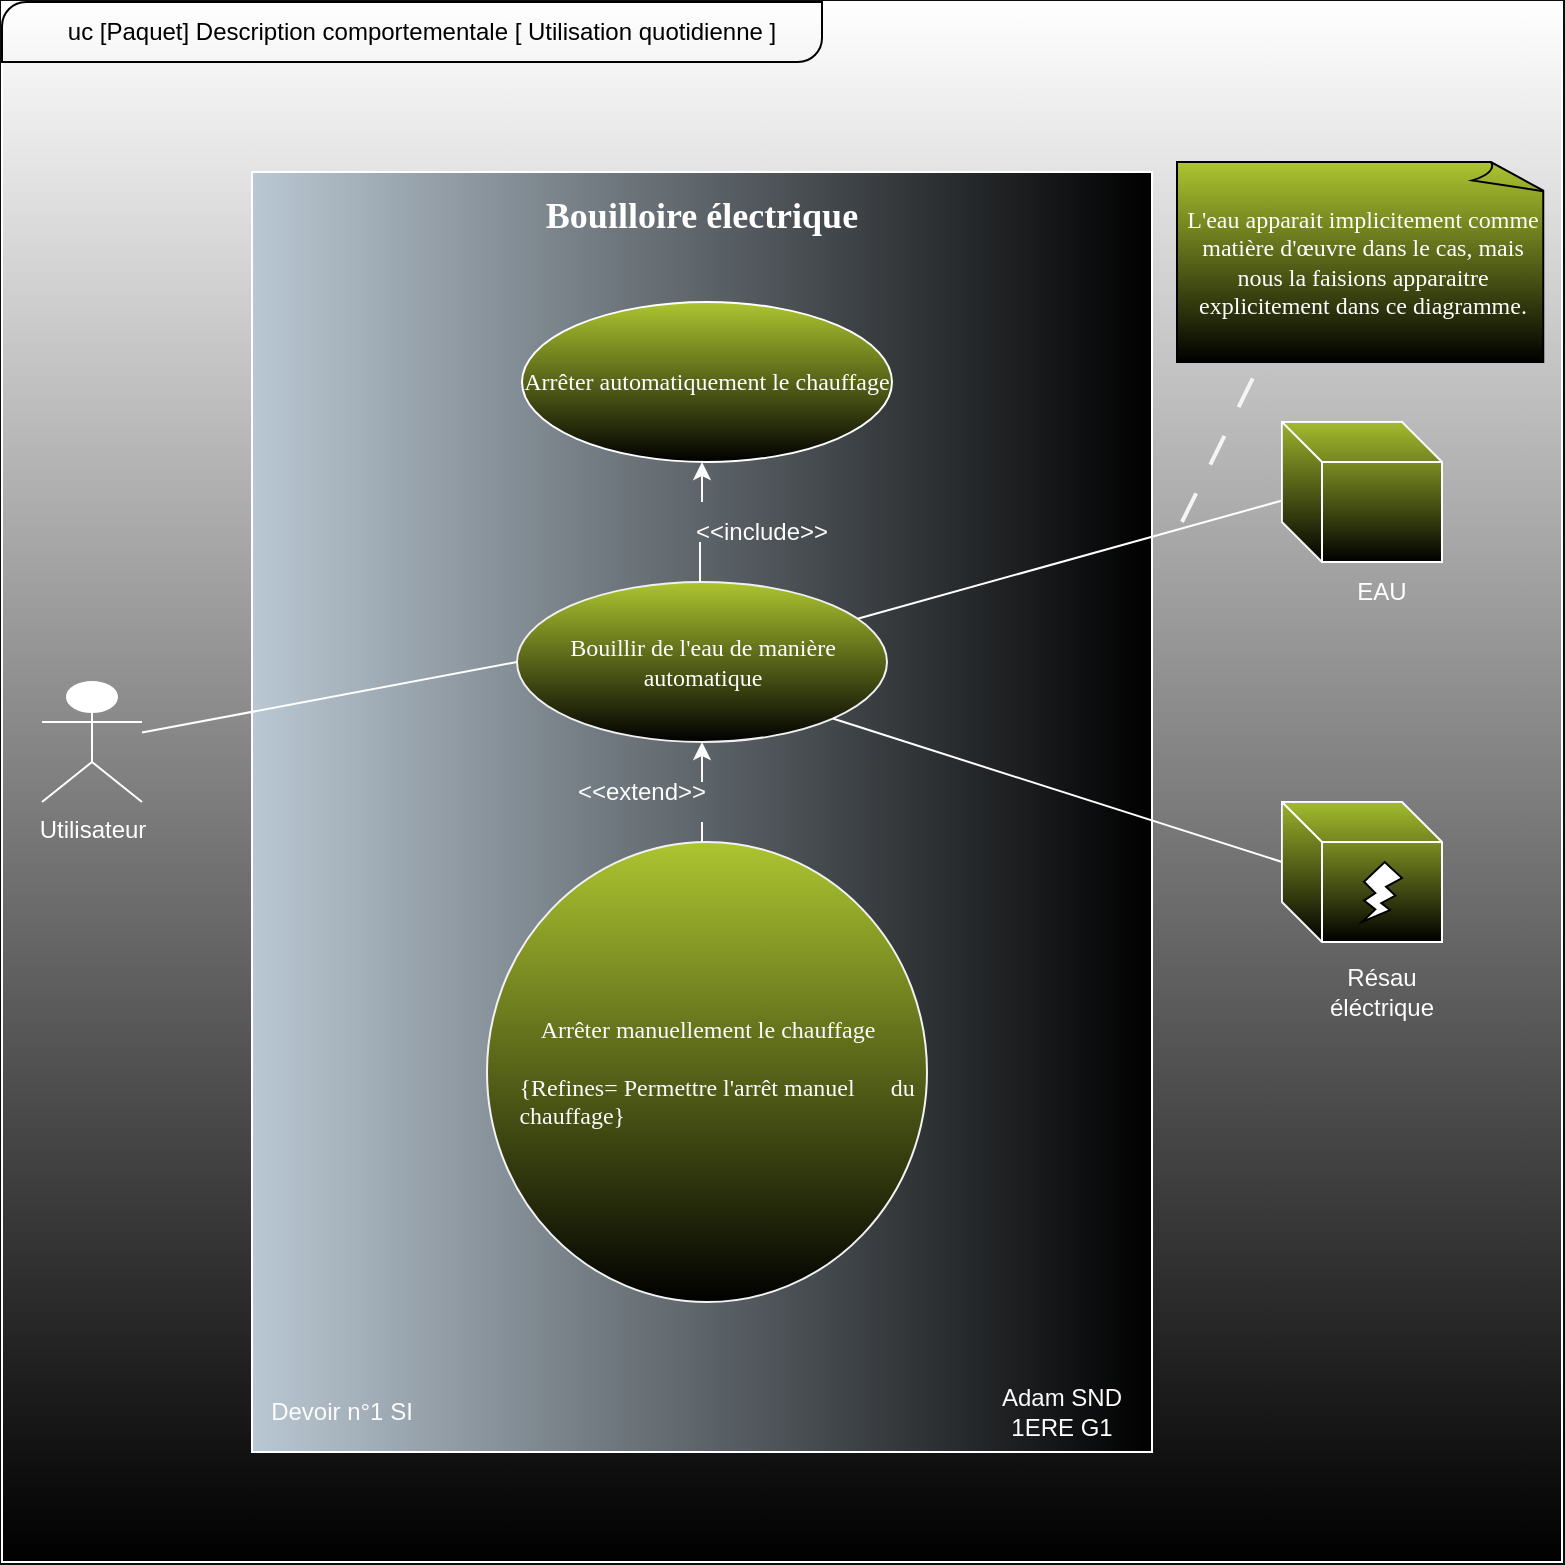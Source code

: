 <mxfile version="24.7.14">
  <diagram name="Page-1" id="a9eDFLZs0uPptSiXM21m">
    <mxGraphModel dx="1434" dy="792" grid="1" gridSize="10" guides="1" tooltips="1" connect="1" arrows="1" fold="1" page="1" pageScale="1" pageWidth="827" pageHeight="1169" background="#0D0D0D" math="0" shadow="0">
      <root>
        <mxCell id="0" />
        <mxCell id="1" parent="0" />
        <mxCell id="-V2-Jn9pFnKT6-IyOrj1-1" value="" style="whiteSpace=wrap;html=1;aspect=fixed;fillColor=#FFFFFF;strokeColor=#FFFFFF;gradientColor=default;" vertex="1" parent="1">
          <mxGeometry x="40" y="90" width="780" height="780" as="geometry" />
        </mxCell>
        <mxCell id="zbCrqSj2yJn5MyzEJaYR-2" value="&lt;font color=&quot;#ffffff&quot;&gt;Utilisateur&lt;/font&gt;" style="shape=umlActor;verticalLabelPosition=bottom;verticalAlign=top;html=1;outlineConnect=0;strokeColor=#FFFFFF;" parent="1" vertex="1">
          <mxGeometry x="60" y="430" width="50" height="60" as="geometry" />
        </mxCell>
        <mxCell id="zbCrqSj2yJn5MyzEJaYR-3" value="" style="rounded=0;whiteSpace=wrap;html=1;rotation=-90;fillColor=#bac8d3;strokeColor=#FFFFFF;gradientColor=default;" parent="1" vertex="1">
          <mxGeometry x="70" y="270" width="640" height="450" as="geometry" />
        </mxCell>
        <mxCell id="zbCrqSj2yJn5MyzEJaYR-4" value="&lt;h1&gt;&lt;font color=&quot;#ffffff&quot; face=&quot;Comic Sans MS&quot; style=&quot;font-size: 18px;&quot;&gt;Bouilloire électrique&lt;/font&gt;&lt;/h1&gt;" style="text;html=1;align=center;verticalAlign=middle;whiteSpace=wrap;rounded=0;" parent="1" vertex="1">
          <mxGeometry x="190" y="180" width="400" height="30" as="geometry" />
        </mxCell>
        <mxCell id="zbCrqSj2yJn5MyzEJaYR-6" value="&lt;div style=&quot;&quot;&gt;&lt;font face=&quot;Comic Sans MS&quot;&gt;&lt;br&gt;&lt;/font&gt;&lt;/div&gt;&lt;font color=&quot;#fcfcfc&quot; face=&quot;Comic Sans MS&quot;&gt;&lt;div style=&quot;&quot;&gt;&lt;span style=&quot;&quot;&gt;Arrêter manuellement le chauffage&lt;/span&gt;&lt;/div&gt;&lt;/font&gt;&lt;div&gt;&lt;div style=&quot;&quot;&gt;&lt;font color=&quot;#fcfcfc&quot; face=&quot;Comic Sans MS&quot;&gt;&lt;br&gt;&lt;/font&gt;&lt;/div&gt;&lt;div style=&quot;text-align: left;&quot;&gt;&lt;font color=&quot;#fcfcfc&quot; face=&quot;Comic Sans MS&quot;&gt;&amp;nbsp; &amp;nbsp; {Refines= Permettre l&#39;arrêt manuel&amp;nbsp; &amp;nbsp; &amp;nbsp; du&amp;nbsp;&lt;/font&gt;&lt;/div&gt;&lt;div style=&quot;text-align: left;&quot;&gt;&lt;font color=&quot;#fcfcfc&quot; face=&quot;Comic Sans MS&quot;&gt;&amp;nbsp; &amp;nbsp; chauffage}&lt;/font&gt;&lt;/div&gt;&lt;div style=&quot;text-align: left;&quot;&gt;&lt;br&gt;&lt;/div&gt;&lt;/div&gt;" style="ellipse;whiteSpace=wrap;html=1;align=center;gradientColor=default;fillColor=#ACC530;strokeColor=#F2F2F2;" parent="1" vertex="1">
          <mxGeometry x="282.5" y="510" width="220" height="230" as="geometry" />
        </mxCell>
        <mxCell id="zbCrqSj2yJn5MyzEJaYR-7" value="&lt;font color=&quot;#ffffff&quot; face=&quot;Comic Sans MS&quot;&gt;&lt;br&gt;&lt;span style=&quot;font-size: 12px; font-style: normal; font-variant-ligatures: normal; font-variant-caps: normal; font-weight: 400; letter-spacing: normal; orphans: 2; text-align: left; text-indent: 0px; text-transform: none; widows: 2; word-spacing: 0px; -webkit-text-stroke-width: 0px; white-space: normal; text-decoration-thickness: initial; text-decoration-style: initial; text-decoration-color: initial; float: none; display: inline !important;&quot;&gt;Bouillir de l&#39;eau de manière automatique&lt;/span&gt;&lt;/font&gt;&lt;div&gt;&lt;br&gt;&lt;/div&gt;" style="ellipse;whiteSpace=wrap;html=1;gradientColor=default;fillColor=#ACC530;strokeColor=#F0F0F0;" parent="1" vertex="1">
          <mxGeometry x="297.5" y="380" width="185" height="80" as="geometry" />
        </mxCell>
        <mxCell id="zbCrqSj2yJn5MyzEJaYR-8" value="" style="endArrow=classic;html=1;rounded=0;entryX=0.5;entryY=1;entryDx=0;entryDy=0;exitX=0;exitY=0;exitDx=0;exitDy=0;strokeColor=#FCFCFC;" parent="1" source="dEUHTyTfoQWTMVp9TkEj-16" edge="1">
          <mxGeometry width="50" height="50" relative="1" as="geometry">
            <mxPoint x="390" y="350" as="sourcePoint" />
            <mxPoint x="390" y="320" as="targetPoint" />
          </mxGeometry>
        </mxCell>
        <mxCell id="zbCrqSj2yJn5MyzEJaYR-9" value="" style="endArrow=classic;html=1;rounded=0;entryX=0.5;entryY=1;entryDx=0;entryDy=0;strokeColor=#FCFCFC;" parent="1" target="zbCrqSj2yJn5MyzEJaYR-7" edge="1">
          <mxGeometry width="50" height="50" relative="1" as="geometry">
            <mxPoint x="390" y="480" as="sourcePoint" />
            <mxPoint x="389.5" y="470" as="targetPoint" />
            <Array as="points" />
          </mxGeometry>
        </mxCell>
        <mxCell id="zbCrqSj2yJn5MyzEJaYR-11" value="" style="endArrow=none;html=1;rounded=0;entryX=0;entryY=0.5;entryDx=0;entryDy=0;strokeColor=#FFFFFF;" parent="1" source="zbCrqSj2yJn5MyzEJaYR-2" target="zbCrqSj2yJn5MyzEJaYR-7" edge="1">
          <mxGeometry width="50" height="50" relative="1" as="geometry">
            <mxPoint x="190" y="340" as="sourcePoint" />
            <mxPoint x="240" y="290" as="targetPoint" />
          </mxGeometry>
        </mxCell>
        <mxCell id="zbCrqSj2yJn5MyzEJaYR-14" value="&lt;font color=&quot;#fcfcfc&quot;&gt;Adam SND&lt;/font&gt;&lt;div&gt;&lt;font color=&quot;#fcfcfc&quot;&gt;1ERE G1&lt;/font&gt;&lt;/div&gt;" style="text;html=1;align=center;verticalAlign=middle;whiteSpace=wrap;rounded=0;" parent="1" vertex="1">
          <mxGeometry x="530" y="780" width="80" height="30" as="geometry" />
        </mxCell>
        <mxCell id="zbCrqSj2yJn5MyzEJaYR-18" value="" style="endArrow=none;html=1;rounded=0;exitX=1;exitY=1;exitDx=0;exitDy=0;entryX=0;entryY=0.5;entryDx=0;entryDy=0;strokeColor=#FFFFFF;" parent="1" source="zbCrqSj2yJn5MyzEJaYR-7" edge="1">
          <mxGeometry width="50" height="50" relative="1" as="geometry">
            <mxPoint x="455" y="448" as="sourcePoint" />
            <mxPoint x="680" y="520" as="targetPoint" />
          </mxGeometry>
        </mxCell>
        <mxCell id="zbCrqSj2yJn5MyzEJaYR-20" value="" style="endArrow=none;html=1;rounded=0;strokeColor=#FFFFFF;entryX=0.013;entryY=0.557;entryDx=0;entryDy=0;entryPerimeter=0;" parent="1" source="zbCrqSj2yJn5MyzEJaYR-7" target="dEUHTyTfoQWTMVp9TkEj-2" edge="1">
          <mxGeometry width="50" height="50" relative="1" as="geometry">
            <mxPoint x="448" y="389" as="sourcePoint" />
            <mxPoint x="680" y="296.97" as="targetPoint" />
          </mxGeometry>
        </mxCell>
        <mxCell id="dEUHTyTfoQWTMVp9TkEj-2" value="" style="shape=cube;whiteSpace=wrap;html=1;boundedLbl=1;backgroundOutline=1;darkOpacity=0.05;darkOpacity2=0.1;fillColor=#ACC530;strokeColor=#FFFFFF;gradientColor=default;" parent="1" vertex="1">
          <mxGeometry x="680" y="300" width="80" height="70" as="geometry" />
        </mxCell>
        <mxCell id="dEUHTyTfoQWTMVp9TkEj-3" value="" style="shape=cube;whiteSpace=wrap;html=1;boundedLbl=1;backgroundOutline=1;darkOpacity=0.05;darkOpacity2=0.1;fillColor=#ACC530;strokeColor=#FFFFFF;gradientColor=default;" parent="1" vertex="1">
          <mxGeometry x="680" y="490" width="80" height="70" as="geometry" />
        </mxCell>
        <mxCell id="dEUHTyTfoQWTMVp9TkEj-4" value="&lt;div&gt;&lt;font color=&quot;#ffffff&quot; face=&quot;Comic Sans MS&quot;&gt;Arrêter automatiquement le chauffage&lt;/font&gt;&lt;/div&gt;" style="ellipse;whiteSpace=wrap;html=1;gradientColor=default;fillColor=#ACC530;strokeColor=#FFFFFF;" parent="1" vertex="1">
          <mxGeometry x="300" y="240" width="185" height="80" as="geometry" />
        </mxCell>
        <mxCell id="dEUHTyTfoQWTMVp9TkEj-11" value="&lt;font color=&quot;#fcfcfc&quot;&gt;Devoir n°1 SI&lt;/font&gt;" style="text;html=1;align=center;verticalAlign=middle;whiteSpace=wrap;rounded=0;" parent="1" vertex="1">
          <mxGeometry x="170" y="780" width="80" height="30" as="geometry" />
        </mxCell>
        <mxCell id="dEUHTyTfoQWTMVp9TkEj-12" value="" style="verticalLabelPosition=bottom;verticalAlign=top;html=1;shape=mxgraph.basic.flash" parent="1" vertex="1">
          <mxGeometry x="720" y="520" width="20" height="30" as="geometry" />
        </mxCell>
        <mxCell id="dEUHTyTfoQWTMVp9TkEj-13" value="" style="shape=image;html=1;verticalAlign=top;verticalLabelPosition=bottom;labelBackgroundColor=#ffffff;imageAspect=0;aspect=fixed;image=https://cdn1.iconfinder.com/data/icons/ionicons-outline-vol-2/512/water-outline-128.png" parent="1" vertex="1">
          <mxGeometry x="705" y="320" width="50" height="50" as="geometry" />
        </mxCell>
        <mxCell id="dEUHTyTfoQWTMVp9TkEj-14" value="&lt;font color=&quot;#ffffff&quot;&gt;EAU&lt;/font&gt;" style="text;html=1;align=center;verticalAlign=middle;whiteSpace=wrap;rounded=0;" parent="1" vertex="1">
          <mxGeometry x="700" y="370" width="60" height="30" as="geometry" />
        </mxCell>
        <mxCell id="dEUHTyTfoQWTMVp9TkEj-15" value="&lt;font color=&quot;#fcfcfc&quot;&gt;Résau&lt;/font&gt;&lt;div&gt;&lt;font color=&quot;#fcfcfc&quot;&gt;éléctrique&lt;/font&gt;&lt;/div&gt;" style="text;html=1;align=center;verticalAlign=middle;whiteSpace=wrap;rounded=0;" parent="1" vertex="1">
          <mxGeometry x="700" y="570" width="60" height="30" as="geometry" />
        </mxCell>
        <mxCell id="dEUHTyTfoQWTMVp9TkEj-16" value="&lt;font color=&quot;#fcfcfc&quot;&gt;&amp;lt;&amp;lt;include&amp;gt;&amp;gt;&lt;/font&gt;" style="text;html=1;align=center;verticalAlign=middle;whiteSpace=wrap;rounded=0;" parent="1" vertex="1">
          <mxGeometry x="390" y="340" width="60" height="30" as="geometry" />
        </mxCell>
        <mxCell id="dEUHTyTfoQWTMVp9TkEj-17" value="&lt;font color=&quot;#fcfcfc&quot;&gt;&amp;lt;&amp;lt;extend&amp;gt;&amp;gt;&lt;/font&gt;" style="text;html=1;align=center;verticalAlign=middle;whiteSpace=wrap;rounded=0;" parent="1" vertex="1">
          <mxGeometry x="330" y="470" width="60" height="30" as="geometry" />
        </mxCell>
        <mxCell id="dEUHTyTfoQWTMVp9TkEj-22" value="" style="endArrow=none;html=1;rounded=0;strokeColor=#FCFCFC;" parent="1" edge="1">
          <mxGeometry width="50" height="50" relative="1" as="geometry">
            <mxPoint x="389" y="380" as="sourcePoint" />
            <mxPoint x="389" y="360" as="targetPoint" />
          </mxGeometry>
        </mxCell>
        <mxCell id="dEUHTyTfoQWTMVp9TkEj-24" value="" style="endArrow=none;html=1;rounded=0;entryX=1;entryY=1;entryDx=0;entryDy=0;strokeColor=#FCFCFC;" parent="1" target="dEUHTyTfoQWTMVp9TkEj-17" edge="1">
          <mxGeometry width="50" height="50" relative="1" as="geometry">
            <mxPoint x="390" y="510" as="sourcePoint" />
            <mxPoint x="440" y="460" as="targetPoint" />
          </mxGeometry>
        </mxCell>
        <mxCell id="dEUHTyTfoQWTMVp9TkEj-25" value="" style="endArrow=none;dashed=1;html=1;dashPattern=8 8;strokeWidth=2;rounded=0;strokeColor=#F5F5F5;entryX=0.224;entryY=1.01;entryDx=0;entryDy=0;entryPerimeter=0;" parent="1" target="dEUHTyTfoQWTMVp9TkEj-27" edge="1">
          <mxGeometry width="50" height="50" relative="1" as="geometry">
            <mxPoint x="630" y="350" as="sourcePoint" />
            <mxPoint x="660" y="200" as="targetPoint" />
          </mxGeometry>
        </mxCell>
        <mxCell id="dEUHTyTfoQWTMVp9TkEj-27" value="&lt;font face=&quot;Comic Sans MS&quot; color=&quot;#ffffff&quot;&gt;L&#39;eau apparait implicitement comme matière d&#39;œuvre dans le cas, mais nous la faisions apparaitre explicitement dans ce diagramme.&lt;/font&gt;" style="whiteSpace=wrap;html=1;shape=mxgraph.basic.document;fillColor=#ACC530;gradientColor=default;" parent="1" vertex="1">
          <mxGeometry x="627.5" y="170" width="185" height="100" as="geometry" />
        </mxCell>
        <mxCell id="-V2-Jn9pFnKT6-IyOrj1-2" value="" style="verticalLabelPosition=bottom;verticalAlign=top;html=1;shape=mxgraph.basic.diag_round_rect;dx=6;whiteSpace=wrap;fillColor=none;" vertex="1" parent="1">
          <mxGeometry x="40" y="90" width="410" height="30" as="geometry" />
        </mxCell>
        <mxCell id="-V2-Jn9pFnKT6-IyOrj1-3" value="uc [Paquet] Description comportementale [ Utilisation quotidienne ]" style="text;html=1;align=center;verticalAlign=middle;whiteSpace=wrap;rounded=0;" vertex="1" parent="1">
          <mxGeometry x="50" y="90" width="400" height="30" as="geometry" />
        </mxCell>
      </root>
    </mxGraphModel>
  </diagram>
</mxfile>
